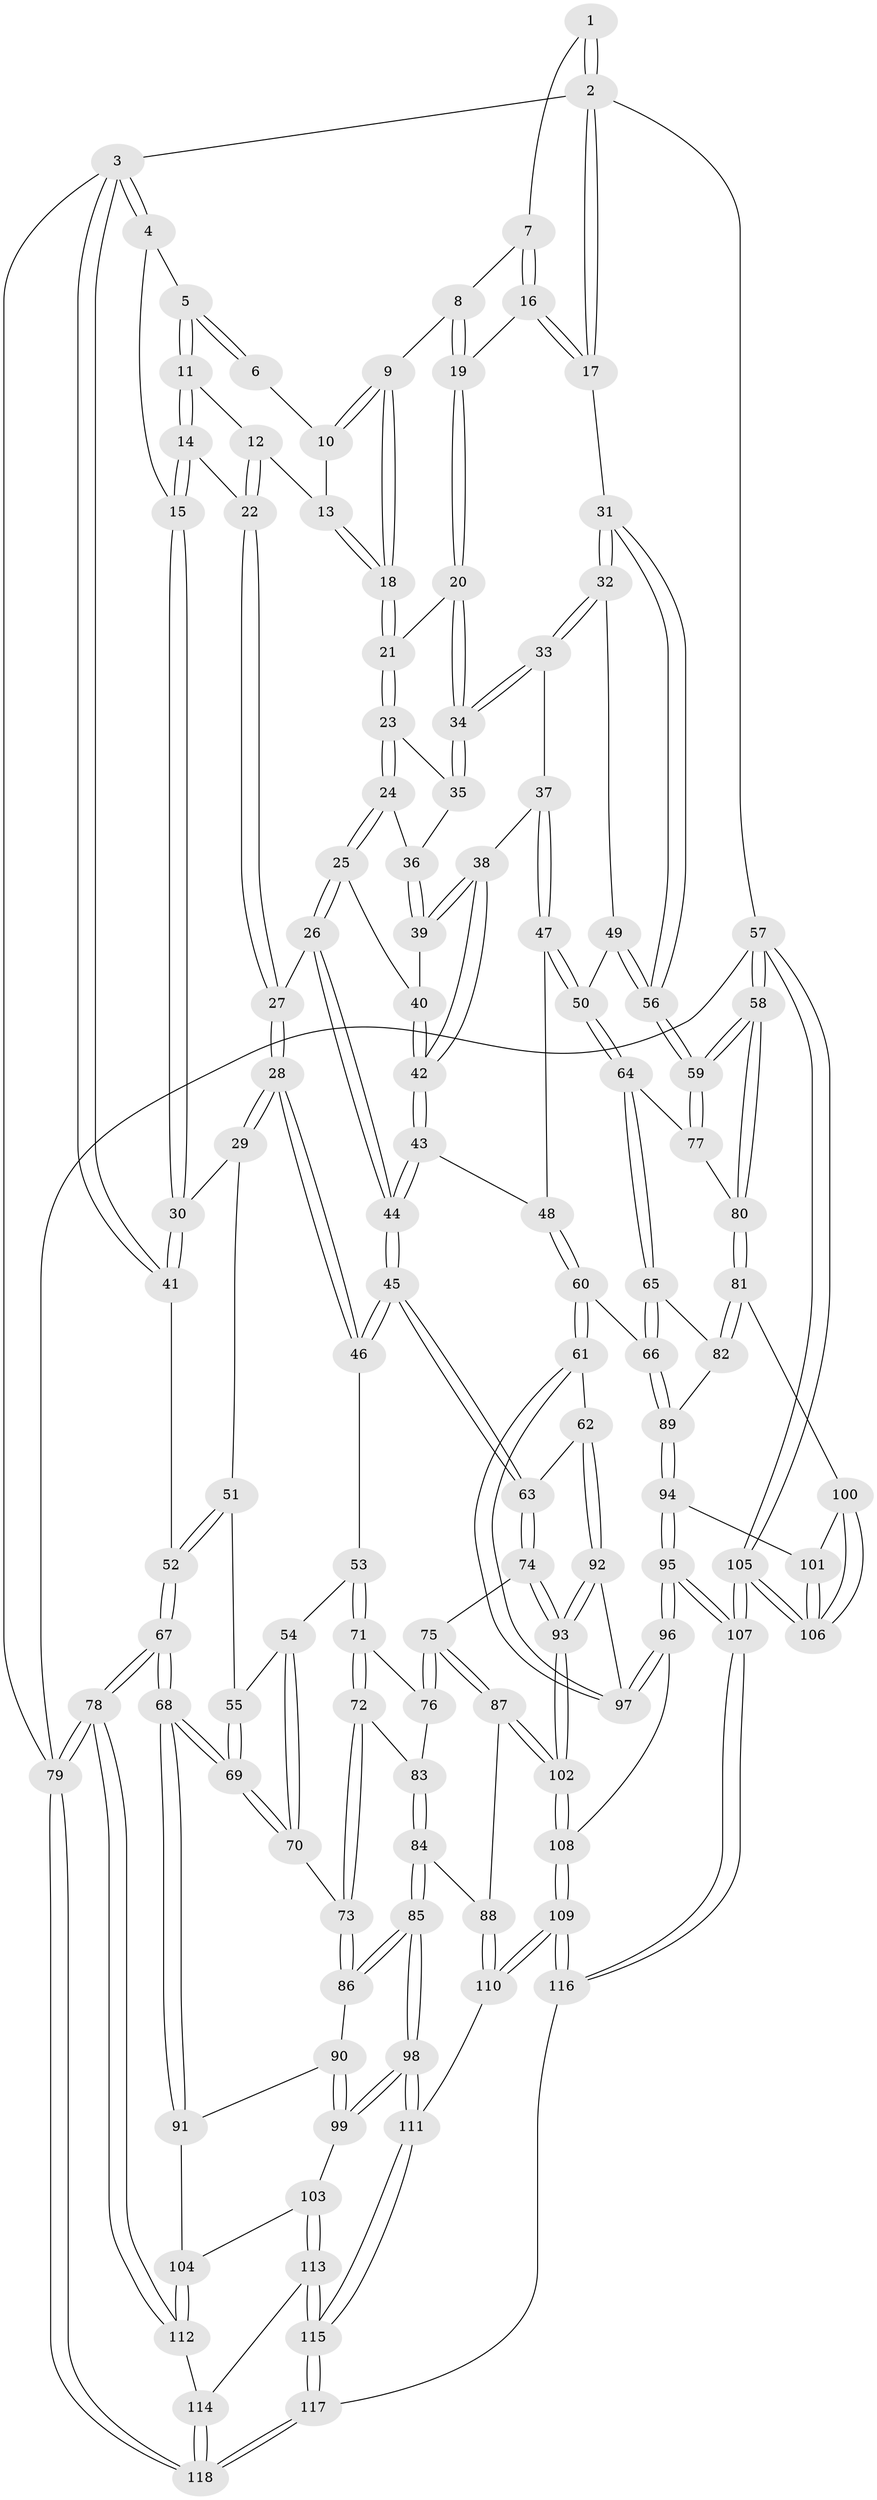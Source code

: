 // coarse degree distribution, {3: 0.07317073170731707, 6: 0.14634146341463414, 4: 0.35365853658536583, 5: 0.4146341463414634, 2: 0.012195121951219513}
// Generated by graph-tools (version 1.1) at 2025/52/02/27/25 19:52:38]
// undirected, 118 vertices, 292 edges
graph export_dot {
graph [start="1"]
  node [color=gray90,style=filled];
  1 [pos="+0.7563527464323453+0"];
  2 [pos="+1+0"];
  3 [pos="+0+0"];
  4 [pos="+0.199356135493057+0"];
  5 [pos="+0.23375285379544344+0"];
  6 [pos="+0.6020129056186193+0"];
  7 [pos="+0.8036180809669143+0.09470794776304328"];
  8 [pos="+0.7673642784998669+0.12102316852141112"];
  9 [pos="+0.7545459776510276+0.12472517162513268"];
  10 [pos="+0.5993906407081601+0"];
  11 [pos="+0.4498399688085708+0.09570299900256828"];
  12 [pos="+0.5361386492894494+0.0958129003650492"];
  13 [pos="+0.5629603783427007+0.07178110255475469"];
  14 [pos="+0.30584231789773136+0.17265663917100108"];
  15 [pos="+0.2269881847601106+0.19939033556839475"];
  16 [pos="+1+0.12959136683979272"];
  17 [pos="+1+0.08919071069023816"];
  18 [pos="+0.6905926390939029+0.16757399000953913"];
  19 [pos="+0.8326866153934976+0.23856849935300595"];
  20 [pos="+0.8200032367819879+0.2590523226943907"];
  21 [pos="+0.6875560758828577+0.22403596637947007"];
  22 [pos="+0.5172416740154826+0.1983545951760369"];
  23 [pos="+0.6811137360801768+0.2353933452486638"];
  24 [pos="+0.651471180324695+0.27596869648384414"];
  25 [pos="+0.6184469540579579+0.3051727995707423"];
  26 [pos="+0.5879050507053089+0.3109378895345322"];
  27 [pos="+0.5273957116354173+0.2943196994508515"];
  28 [pos="+0.3300172628151188+0.3888286059126654"];
  29 [pos="+0.23292888512255736+0.29346165568971805"];
  30 [pos="+0.21367855100844046+0.23912161184105796"];
  31 [pos="+1+0.09824790621118694"];
  32 [pos="+0.8891169800394242+0.38501734445792596"];
  33 [pos="+0.888051901643335+0.3846129345603165"];
  34 [pos="+0.8265014946445953+0.30721204984012873"];
  35 [pos="+0.7803733007003795+0.31876116638049196"];
  36 [pos="+0.7559914271077446+0.3330444320936008"];
  37 [pos="+0.7623875174175069+0.4223065249286299"];
  38 [pos="+0.753699617073543+0.41864689594304344"];
  39 [pos="+0.736927337595141+0.39185391808481534"];
  40 [pos="+0.6588371656819059+0.3515105914284037"];
  41 [pos="+0+0.18233380338029218"];
  42 [pos="+0.6670854900502123+0.46781736630208887"];
  43 [pos="+0.6531446225170424+0.48722537225925355"];
  44 [pos="+0.5869115925096035+0.5102078975122248"];
  45 [pos="+0.5168005351269093+0.5867498614009261"];
  46 [pos="+0.3411765885801716+0.43869569885042614"];
  47 [pos="+0.773753423397175+0.5276518911124438"];
  48 [pos="+0.7495899968476978+0.5387933554870394"];
  49 [pos="+0.8997913235759313+0.4450483641120056"];
  50 [pos="+0.8729468562500958+0.5513506932821586"];
  51 [pos="+0.09336120042970507+0.42506878910819546"];
  52 [pos="+0+0.4087064520460128"];
  53 [pos="+0.33974183496733823+0.44079439969931467"];
  54 [pos="+0.19322215081816252+0.5562678188178525"];
  55 [pos="+0.07877786597033024+0.5418415084625884"];
  56 [pos="+1+0.5619081760607114"];
  57 [pos="+1+1"];
  58 [pos="+1+1"];
  59 [pos="+1+0.5766671477298155"];
  60 [pos="+0.6875280586574399+0.6713478802630864"];
  61 [pos="+0.654897103332195+0.6785530198259146"];
  62 [pos="+0.5223596650708409+0.6017220295443766"];
  63 [pos="+0.520071505646116+0.6000135865841535"];
  64 [pos="+0.8992241639994262+0.6074105005168331"];
  65 [pos="+0.8871818175844853+0.6203674175812234"];
  66 [pos="+0.7224727031475676+0.6796881718763128"];
  67 [pos="+0+0.7110356516586669"];
  68 [pos="+0+0.6957412045811973"];
  69 [pos="+0+0.6421765802028533"];
  70 [pos="+0.18620107616818776+0.666618233316613"];
  71 [pos="+0.29347466631875724+0.625674301039918"];
  72 [pos="+0.24579612824386193+0.6760175311973257"];
  73 [pos="+0.20332077544411017+0.6833308075021454"];
  74 [pos="+0.4435234875017913+0.6947906469767141"];
  75 [pos="+0.42824645765366315+0.7075049157419561"];
  76 [pos="+0.364260392515971+0.682000205027089"];
  77 [pos="+0.939989623955669+0.6164605754251881"];
  78 [pos="+0+0.92179117831228"];
  79 [pos="+0+1"];
  80 [pos="+0.9665435030621508+0.7791319351724694"];
  81 [pos="+0.8856192886202597+0.7634308108639725"];
  82 [pos="+0.8724150430406784+0.7000515131625269"];
  83 [pos="+0.27876705909976296+0.7035466461078839"];
  84 [pos="+0.33515872226124+0.7962746960846503"];
  85 [pos="+0.31431592835332467+0.8139962416641925"];
  86 [pos="+0.19571742162676872+0.7263572493575725"];
  87 [pos="+0.38999430269962393+0.7773521348342678"];
  88 [pos="+0.38689643260600237+0.780202932270827"];
  89 [pos="+0.7843711533082844+0.750898922371844"];
  90 [pos="+0.1952034356955867+0.7271906243418426"];
  91 [pos="+0.10587764385488294+0.7651332581765751"];
  92 [pos="+0.5434835245728117+0.7913347201386611"];
  93 [pos="+0.5254212832451931+0.8172343345135737"];
  94 [pos="+0.7918452965559383+0.7713394290991561"];
  95 [pos="+0.6873794141346383+0.9013910965960824"];
  96 [pos="+0.6653150713811088+0.8772570996870203"];
  97 [pos="+0.6488151534598563+0.7689719274541473"];
  98 [pos="+0.2929196193454587+0.8471136633258854"];
  99 [pos="+0.19006040169451335+0.8367076325592709"];
  100 [pos="+0.8760398366006896+0.772088211957299"];
  101 [pos="+0.8027118839012441+0.7769930347143047"];
  102 [pos="+0.5215397565598449+0.8533604704045461"];
  103 [pos="+0.166958720731159+0.8501671262916252"];
  104 [pos="+0.1586856091147695+0.8492288016136694"];
  105 [pos="+0.9186840767034401+1"];
  106 [pos="+0.864888972722156+0.9225474590453561"];
  107 [pos="+0.8508919401505755+1"];
  108 [pos="+0.5282843237579998+0.8704459399595779"];
  109 [pos="+0.45274723028500224+0.962371432168102"];
  110 [pos="+0.442880221985059+0.9483183175814063"];
  111 [pos="+0.2949747623314459+0.8636142786725"];
  112 [pos="+0.014479466386518083+0.9050624182289476"];
  113 [pos="+0.18323148268244424+0.9228145166443389"];
  114 [pos="+0.14249021650027996+0.9579904776849316"];
  115 [pos="+0.27086666046809094+0.9663162844671426"];
  116 [pos="+0.43691171769032205+1"];
  117 [pos="+0.3453052432685789+1"];
  118 [pos="+0.22461003433442295+1"];
  1 -- 2;
  1 -- 2;
  1 -- 7;
  2 -- 3;
  2 -- 17;
  2 -- 17;
  2 -- 57;
  3 -- 4;
  3 -- 4;
  3 -- 41;
  3 -- 41;
  3 -- 79;
  4 -- 5;
  4 -- 15;
  5 -- 6;
  5 -- 6;
  5 -- 11;
  5 -- 11;
  6 -- 10;
  7 -- 8;
  7 -- 16;
  7 -- 16;
  8 -- 9;
  8 -- 19;
  8 -- 19;
  9 -- 10;
  9 -- 10;
  9 -- 18;
  9 -- 18;
  10 -- 13;
  11 -- 12;
  11 -- 14;
  11 -- 14;
  12 -- 13;
  12 -- 22;
  12 -- 22;
  13 -- 18;
  13 -- 18;
  14 -- 15;
  14 -- 15;
  14 -- 22;
  15 -- 30;
  15 -- 30;
  16 -- 17;
  16 -- 17;
  16 -- 19;
  17 -- 31;
  18 -- 21;
  18 -- 21;
  19 -- 20;
  19 -- 20;
  20 -- 21;
  20 -- 34;
  20 -- 34;
  21 -- 23;
  21 -- 23;
  22 -- 27;
  22 -- 27;
  23 -- 24;
  23 -- 24;
  23 -- 35;
  24 -- 25;
  24 -- 25;
  24 -- 36;
  25 -- 26;
  25 -- 26;
  25 -- 40;
  26 -- 27;
  26 -- 44;
  26 -- 44;
  27 -- 28;
  27 -- 28;
  28 -- 29;
  28 -- 29;
  28 -- 46;
  28 -- 46;
  29 -- 30;
  29 -- 51;
  30 -- 41;
  30 -- 41;
  31 -- 32;
  31 -- 32;
  31 -- 56;
  31 -- 56;
  32 -- 33;
  32 -- 33;
  32 -- 49;
  33 -- 34;
  33 -- 34;
  33 -- 37;
  34 -- 35;
  34 -- 35;
  35 -- 36;
  36 -- 39;
  36 -- 39;
  37 -- 38;
  37 -- 47;
  37 -- 47;
  38 -- 39;
  38 -- 39;
  38 -- 42;
  38 -- 42;
  39 -- 40;
  40 -- 42;
  40 -- 42;
  41 -- 52;
  42 -- 43;
  42 -- 43;
  43 -- 44;
  43 -- 44;
  43 -- 48;
  44 -- 45;
  44 -- 45;
  45 -- 46;
  45 -- 46;
  45 -- 63;
  45 -- 63;
  46 -- 53;
  47 -- 48;
  47 -- 50;
  47 -- 50;
  48 -- 60;
  48 -- 60;
  49 -- 50;
  49 -- 56;
  49 -- 56;
  50 -- 64;
  50 -- 64;
  51 -- 52;
  51 -- 52;
  51 -- 55;
  52 -- 67;
  52 -- 67;
  53 -- 54;
  53 -- 71;
  53 -- 71;
  54 -- 55;
  54 -- 70;
  54 -- 70;
  55 -- 69;
  55 -- 69;
  56 -- 59;
  56 -- 59;
  57 -- 58;
  57 -- 58;
  57 -- 105;
  57 -- 105;
  57 -- 79;
  58 -- 59;
  58 -- 59;
  58 -- 80;
  58 -- 80;
  59 -- 77;
  59 -- 77;
  60 -- 61;
  60 -- 61;
  60 -- 66;
  61 -- 62;
  61 -- 97;
  61 -- 97;
  62 -- 63;
  62 -- 92;
  62 -- 92;
  63 -- 74;
  63 -- 74;
  64 -- 65;
  64 -- 65;
  64 -- 77;
  65 -- 66;
  65 -- 66;
  65 -- 82;
  66 -- 89;
  66 -- 89;
  67 -- 68;
  67 -- 68;
  67 -- 78;
  67 -- 78;
  68 -- 69;
  68 -- 69;
  68 -- 91;
  68 -- 91;
  69 -- 70;
  69 -- 70;
  70 -- 73;
  71 -- 72;
  71 -- 72;
  71 -- 76;
  72 -- 73;
  72 -- 73;
  72 -- 83;
  73 -- 86;
  73 -- 86;
  74 -- 75;
  74 -- 93;
  74 -- 93;
  75 -- 76;
  75 -- 76;
  75 -- 87;
  75 -- 87;
  76 -- 83;
  77 -- 80;
  78 -- 79;
  78 -- 79;
  78 -- 112;
  78 -- 112;
  79 -- 118;
  79 -- 118;
  80 -- 81;
  80 -- 81;
  81 -- 82;
  81 -- 82;
  81 -- 100;
  82 -- 89;
  83 -- 84;
  83 -- 84;
  84 -- 85;
  84 -- 85;
  84 -- 88;
  85 -- 86;
  85 -- 86;
  85 -- 98;
  85 -- 98;
  86 -- 90;
  87 -- 88;
  87 -- 102;
  87 -- 102;
  88 -- 110;
  88 -- 110;
  89 -- 94;
  89 -- 94;
  90 -- 91;
  90 -- 99;
  90 -- 99;
  91 -- 104;
  92 -- 93;
  92 -- 93;
  92 -- 97;
  93 -- 102;
  93 -- 102;
  94 -- 95;
  94 -- 95;
  94 -- 101;
  95 -- 96;
  95 -- 96;
  95 -- 107;
  95 -- 107;
  96 -- 97;
  96 -- 97;
  96 -- 108;
  98 -- 99;
  98 -- 99;
  98 -- 111;
  98 -- 111;
  99 -- 103;
  100 -- 101;
  100 -- 106;
  100 -- 106;
  101 -- 106;
  101 -- 106;
  102 -- 108;
  102 -- 108;
  103 -- 104;
  103 -- 113;
  103 -- 113;
  104 -- 112;
  104 -- 112;
  105 -- 106;
  105 -- 106;
  105 -- 107;
  105 -- 107;
  107 -- 116;
  107 -- 116;
  108 -- 109;
  108 -- 109;
  109 -- 110;
  109 -- 110;
  109 -- 116;
  109 -- 116;
  110 -- 111;
  111 -- 115;
  111 -- 115;
  112 -- 114;
  113 -- 114;
  113 -- 115;
  113 -- 115;
  114 -- 118;
  114 -- 118;
  115 -- 117;
  115 -- 117;
  116 -- 117;
  117 -- 118;
  117 -- 118;
}
